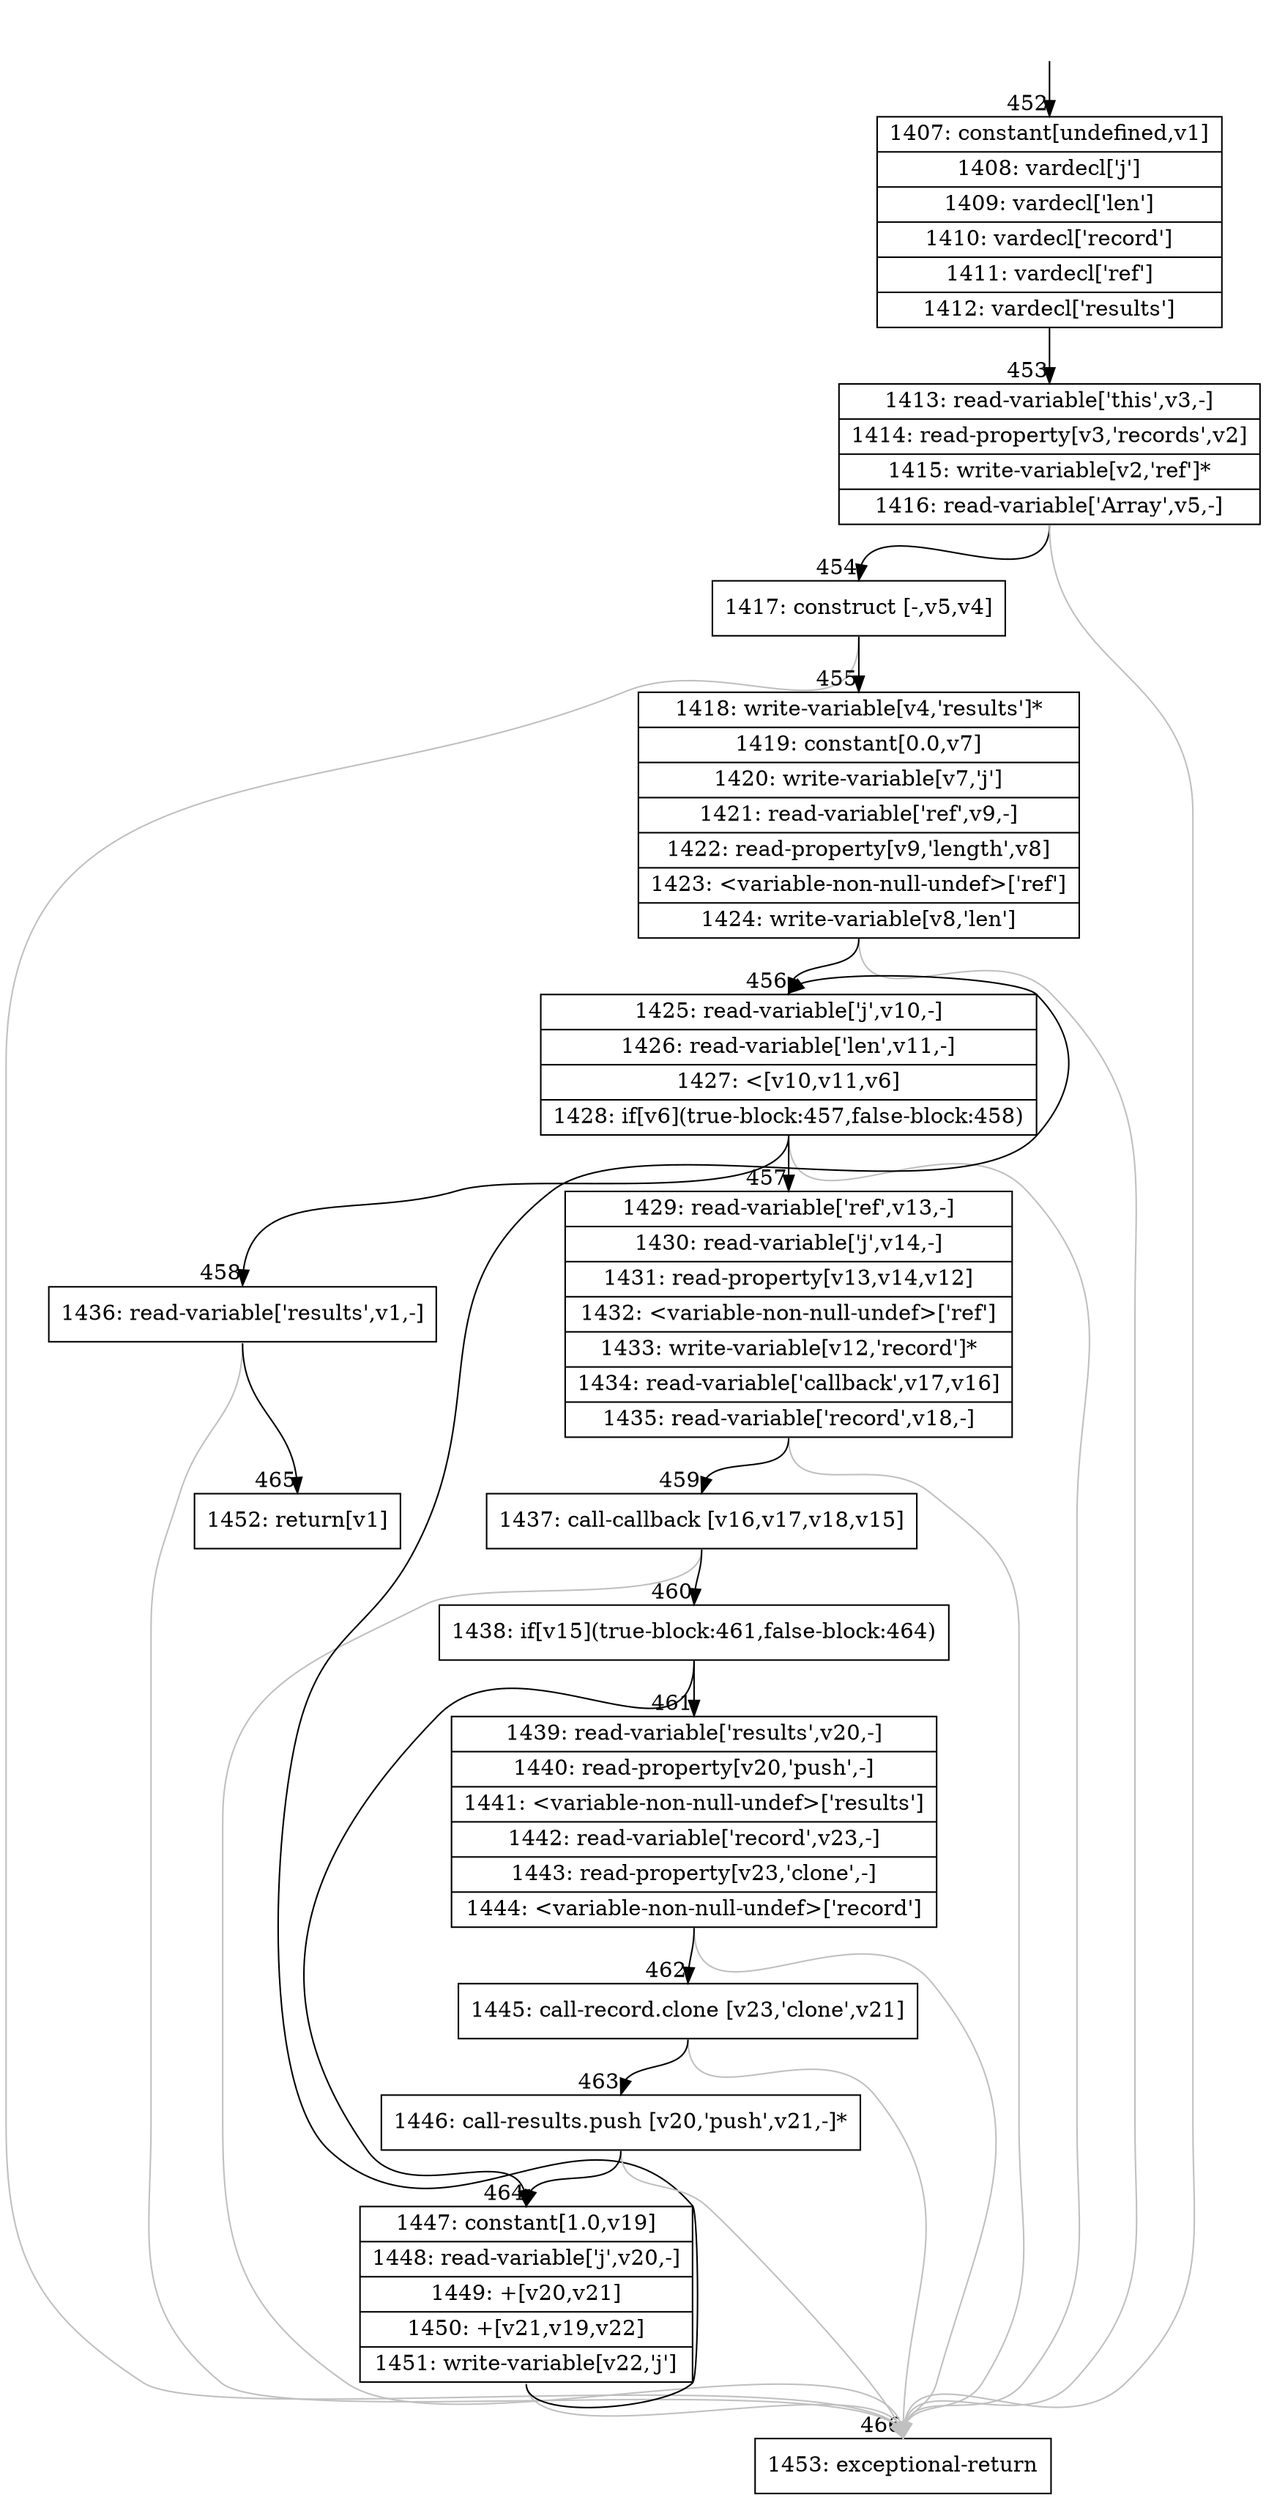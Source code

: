 digraph {
rankdir="TD"
BB_entry37[shape=none,label=""];
BB_entry37 -> BB452 [tailport=s, headport=n, headlabel="    452"]
BB452 [shape=record label="{1407: constant[undefined,v1]|1408: vardecl['j']|1409: vardecl['len']|1410: vardecl['record']|1411: vardecl['ref']|1412: vardecl['results']}" ] 
BB452 -> BB453 [tailport=s, headport=n, headlabel="      453"]
BB453 [shape=record label="{1413: read-variable['this',v3,-]|1414: read-property[v3,'records',v2]|1415: write-variable[v2,'ref']*|1416: read-variable['Array',v5,-]}" ] 
BB453 -> BB454 [tailport=s, headport=n, headlabel="      454"]
BB453 -> BB466 [tailport=s, headport=n, color=gray, headlabel="      466"]
BB454 [shape=record label="{1417: construct [-,v5,v4]}" ] 
BB454 -> BB455 [tailport=s, headport=n, headlabel="      455"]
BB454 -> BB466 [tailport=s, headport=n, color=gray]
BB455 [shape=record label="{1418: write-variable[v4,'results']*|1419: constant[0.0,v7]|1420: write-variable[v7,'j']|1421: read-variable['ref',v9,-]|1422: read-property[v9,'length',v8]|1423: \<variable-non-null-undef\>['ref']|1424: write-variable[v8,'len']}" ] 
BB455 -> BB456 [tailport=s, headport=n, headlabel="      456"]
BB455 -> BB466 [tailport=s, headport=n, color=gray]
BB456 [shape=record label="{1425: read-variable['j',v10,-]|1426: read-variable['len',v11,-]|1427: \<[v10,v11,v6]|1428: if[v6](true-block:457,false-block:458)}" ] 
BB456 -> BB457 [tailport=s, headport=n, headlabel="      457"]
BB456 -> BB458 [tailport=s, headport=n, headlabel="      458"]
BB456 -> BB466 [tailport=s, headport=n, color=gray]
BB457 [shape=record label="{1429: read-variable['ref',v13,-]|1430: read-variable['j',v14,-]|1431: read-property[v13,v14,v12]|1432: \<variable-non-null-undef\>['ref']|1433: write-variable[v12,'record']*|1434: read-variable['callback',v17,v16]|1435: read-variable['record',v18,-]}" ] 
BB457 -> BB459 [tailport=s, headport=n, headlabel="      459"]
BB457 -> BB466 [tailport=s, headport=n, color=gray]
BB458 [shape=record label="{1436: read-variable['results',v1,-]}" ] 
BB458 -> BB465 [tailport=s, headport=n, headlabel="      465"]
BB458 -> BB466 [tailport=s, headport=n, color=gray]
BB459 [shape=record label="{1437: call-callback [v16,v17,v18,v15]}" ] 
BB459 -> BB460 [tailport=s, headport=n, headlabel="      460"]
BB459 -> BB466 [tailport=s, headport=n, color=gray]
BB460 [shape=record label="{1438: if[v15](true-block:461,false-block:464)}" ] 
BB460 -> BB461 [tailport=s, headport=n, headlabel="      461"]
BB460 -> BB464 [tailport=s, headport=n, headlabel="      464"]
BB461 [shape=record label="{1439: read-variable['results',v20,-]|1440: read-property[v20,'push',-]|1441: \<variable-non-null-undef\>['results']|1442: read-variable['record',v23,-]|1443: read-property[v23,'clone',-]|1444: \<variable-non-null-undef\>['record']}" ] 
BB461 -> BB462 [tailport=s, headport=n, headlabel="      462"]
BB461 -> BB466 [tailport=s, headport=n, color=gray]
BB462 [shape=record label="{1445: call-record.clone [v23,'clone',v21]}" ] 
BB462 -> BB463 [tailport=s, headport=n, headlabel="      463"]
BB462 -> BB466 [tailport=s, headport=n, color=gray]
BB463 [shape=record label="{1446: call-results.push [v20,'push',v21,-]*}" ] 
BB463 -> BB464 [tailport=s, headport=n]
BB463 -> BB466 [tailport=s, headport=n, color=gray]
BB464 [shape=record label="{1447: constant[1.0,v19]|1448: read-variable['j',v20,-]|1449: +[v20,v21]|1450: +[v21,v19,v22]|1451: write-variable[v22,'j']}" ] 
BB464 -> BB456 [tailport=s, headport=n]
BB464 -> BB466 [tailport=s, headport=n, color=gray]
BB465 [shape=record label="{1452: return[v1]}" ] 
BB466 [shape=record label="{1453: exceptional-return}" ] 
//#$~ 383
}
